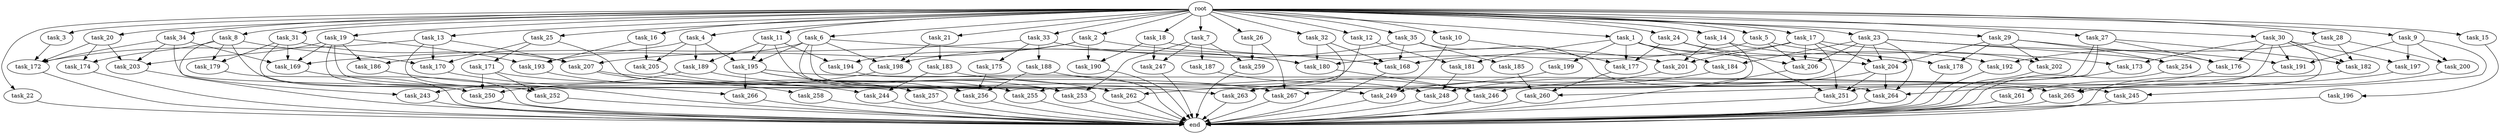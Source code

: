 digraph G {
  root [size="0.000000"];
  task_1 [size="2.048000"];
  task_2 [size="2.048000"];
  task_3 [size="2.048000"];
  task_4 [size="2.048000"];
  task_5 [size="2.048000"];
  task_6 [size="2.048000"];
  task_7 [size="2.048000"];
  task_8 [size="2.048000"];
  task_9 [size="2.048000"];
  task_10 [size="2.048000"];
  task_11 [size="2.048000"];
  task_12 [size="2.048000"];
  task_13 [size="2.048000"];
  task_14 [size="2.048000"];
  task_15 [size="2.048000"];
  task_16 [size="2.048000"];
  task_17 [size="2.048000"];
  task_18 [size="2.048000"];
  task_19 [size="2.048000"];
  task_20 [size="2.048000"];
  task_21 [size="2.048000"];
  task_22 [size="2.048000"];
  task_23 [size="2.048000"];
  task_24 [size="2.048000"];
  task_25 [size="2.048000"];
  task_26 [size="2.048000"];
  task_27 [size="2.048000"];
  task_28 [size="2.048000"];
  task_29 [size="2.048000"];
  task_30 [size="2.048000"];
  task_31 [size="2.048000"];
  task_32 [size="2.048000"];
  task_33 [size="2.048000"];
  task_34 [size="2.048000"];
  task_35 [size="2.048000"];
  task_168 [size="2714419331.072000"];
  task_169 [size="4105988734.976000"];
  task_170 [size="3384434229.248000"];
  task_171 [size="1391569403.904000"];
  task_172 [size="2130303778.816000"];
  task_173 [size="2233382993.920000"];
  task_174 [size="1786706395.136000"];
  task_175 [size="841813590.016000"];
  task_176 [size="3075196583.936000"];
  task_177 [size="2078764171.264000"];
  task_178 [size="1116691496.960000"];
  task_179 [size="1872605741.056000"];
  task_180 [size="2834678415.360000"];
  task_181 [size="1460288880.640000"];
  task_182 [size="2851858284.544000"];
  task_183 [size="429496729.600000"];
  task_184 [size="1717986918.400000"];
  task_185 [size="618475290.624000"];
  task_186 [size="1666447310.848000"];
  task_187 [size="1391569403.904000"];
  task_188 [size="841813590.016000"];
  task_189 [size="893353197.568000"];
  task_190 [size="498216206.336000"];
  task_191 [size="3040836845.568000"];
  task_192 [size="1236950581.248000"];
  task_193 [size="2851858284.544000"];
  task_194 [size="1047972020.224000"];
  task_195 [size="1511828488.192000"];
  task_196 [size="1391569403.904000"];
  task_197 [size="1941325217.792000"];
  task_198 [size="1666447310.848000"];
  task_199 [size="618475290.624000"];
  task_200 [size="1717986918.400000"];
  task_201 [size="1735166787.584000"];
  task_202 [size="1941325217.792000"];
  task_203 [size="3178275799.040000"];
  task_204 [size="4174708211.712000"];
  task_205 [size="1116691496.960000"];
  task_206 [size="4432406249.472000"];
  task_207 [size="858993459.200000"];
  task_243 [size="1992864825.344000"];
  task_244 [size="1374389534.720000"];
  task_245 [size="1374389534.720000"];
  task_246 [size="3607772528.640000"];
  task_247 [size="1460288880.640000"];
  task_248 [size="1546188226.560000"];
  task_249 [size="2336462209.024000"];
  task_250 [size="3332894621.696000"];
  task_251 [size="3693671874.560000"];
  task_252 [size="2010044694.528000"];
  task_253 [size="4346506903.552000"];
  task_254 [size="1941325217.792000"];
  task_255 [size="3951369912.320000"];
  task_256 [size="5446018531.328000"];
  task_257 [size="1099511627.776000"];
  task_258 [size="154618822.656000"];
  task_259 [size="2491081031.680000"];
  task_260 [size="3212635537.408000"];
  task_261 [size="429496729.600000"];
  task_262 [size="1168231104.512000"];
  task_263 [size="2147483648.000000"];
  task_264 [size="3951369912.320000"];
  task_265 [size="3401614098.432000"];
  task_266 [size="1992864825.344000"];
  task_267 [size="2817498546.176000"];
  end [size="0.000000"];

  root -> task_1 [size="1.000000"];
  root -> task_2 [size="1.000000"];
  root -> task_3 [size="1.000000"];
  root -> task_4 [size="1.000000"];
  root -> task_5 [size="1.000000"];
  root -> task_6 [size="1.000000"];
  root -> task_7 [size="1.000000"];
  root -> task_8 [size="1.000000"];
  root -> task_9 [size="1.000000"];
  root -> task_10 [size="1.000000"];
  root -> task_11 [size="1.000000"];
  root -> task_12 [size="1.000000"];
  root -> task_13 [size="1.000000"];
  root -> task_14 [size="1.000000"];
  root -> task_15 [size="1.000000"];
  root -> task_16 [size="1.000000"];
  root -> task_17 [size="1.000000"];
  root -> task_18 [size="1.000000"];
  root -> task_19 [size="1.000000"];
  root -> task_20 [size="1.000000"];
  root -> task_21 [size="1.000000"];
  root -> task_22 [size="1.000000"];
  root -> task_23 [size="1.000000"];
  root -> task_24 [size="1.000000"];
  root -> task_25 [size="1.000000"];
  root -> task_26 [size="1.000000"];
  root -> task_27 [size="1.000000"];
  root -> task_28 [size="1.000000"];
  root -> task_29 [size="1.000000"];
  root -> task_30 [size="1.000000"];
  root -> task_31 [size="1.000000"];
  root -> task_32 [size="1.000000"];
  root -> task_33 [size="1.000000"];
  root -> task_34 [size="1.000000"];
  root -> task_35 [size="1.000000"];
  task_1 -> task_177 [size="301989888.000000"];
  task_1 -> task_181 [size="301989888.000000"];
  task_1 -> task_184 [size="301989888.000000"];
  task_1 -> task_192 [size="301989888.000000"];
  task_1 -> task_199 [size="301989888.000000"];
  task_1 -> task_251 [size="301989888.000000"];
  task_2 -> task_168 [size="209715200.000000"];
  task_2 -> task_190 [size="209715200.000000"];
  task_2 -> task_194 [size="209715200.000000"];
  task_2 -> task_207 [size="209715200.000000"];
  task_3 -> task_172 [size="33554432.000000"];
  task_4 -> task_186 [size="134217728.000000"];
  task_4 -> task_189 [size="134217728.000000"];
  task_4 -> task_195 [size="134217728.000000"];
  task_4 -> task_205 [size="134217728.000000"];
  task_5 -> task_180 [size="536870912.000000"];
  task_5 -> task_202 [size="536870912.000000"];
  task_5 -> task_206 [size="536870912.000000"];
  task_6 -> task_180 [size="301989888.000000"];
  task_6 -> task_193 [size="301989888.000000"];
  task_6 -> task_195 [size="301989888.000000"];
  task_6 -> task_198 [size="301989888.000000"];
  task_6 -> task_253 [size="301989888.000000"];
  task_6 -> task_262 [size="301989888.000000"];
  task_7 -> task_187 [size="679477248.000000"];
  task_7 -> task_247 [size="679477248.000000"];
  task_7 -> task_253 [size="679477248.000000"];
  task_7 -> task_259 [size="679477248.000000"];
  task_8 -> task_170 [size="838860800.000000"];
  task_8 -> task_174 [size="838860800.000000"];
  task_8 -> task_179 [size="838860800.000000"];
  task_8 -> task_243 [size="838860800.000000"];
  task_8 -> task_250 [size="838860800.000000"];
  task_9 -> task_191 [size="536870912.000000"];
  task_9 -> task_197 [size="536870912.000000"];
  task_9 -> task_200 [size="536870912.000000"];
  task_9 -> task_245 [size="536870912.000000"];
  task_10 -> task_177 [size="301989888.000000"];
  task_10 -> task_249 [size="301989888.000000"];
  task_11 -> task_189 [size="301989888.000000"];
  task_11 -> task_194 [size="301989888.000000"];
  task_11 -> task_195 [size="301989888.000000"];
  task_11 -> task_253 [size="301989888.000000"];
  task_12 -> task_181 [size="411041792.000000"];
  task_12 -> task_255 [size="411041792.000000"];
  task_13 -> task_170 [size="134217728.000000"];
  task_13 -> task_172 [size="134217728.000000"];
  task_13 -> task_207 [size="134217728.000000"];
  task_13 -> task_266 [size="134217728.000000"];
  task_14 -> task_178 [size="134217728.000000"];
  task_14 -> task_201 [size="134217728.000000"];
  task_14 -> task_248 [size="134217728.000000"];
  task_15 -> task_196 [size="679477248.000000"];
  task_16 -> task_193 [size="411041792.000000"];
  task_16 -> task_205 [size="411041792.000000"];
  task_17 -> task_168 [size="679477248.000000"];
  task_17 -> task_173 [size="679477248.000000"];
  task_17 -> task_201 [size="679477248.000000"];
  task_17 -> task_204 [size="679477248.000000"];
  task_17 -> task_206 [size="679477248.000000"];
  task_17 -> task_251 [size="679477248.000000"];
  task_18 -> task_190 [size="33554432.000000"];
  task_18 -> task_201 [size="33554432.000000"];
  task_18 -> task_247 [size="33554432.000000"];
  task_19 -> task_169 [size="679477248.000000"];
  task_19 -> task_186 [size="679477248.000000"];
  task_19 -> task_193 [size="679477248.000000"];
  task_19 -> task_203 [size="679477248.000000"];
  task_19 -> task_252 [size="679477248.000000"];
  task_19 -> task_256 [size="679477248.000000"];
  task_20 -> task_172 [size="33554432.000000"];
  task_20 -> task_174 [size="33554432.000000"];
  task_20 -> task_203 [size="33554432.000000"];
  task_21 -> task_183 [size="209715200.000000"];
  task_21 -> task_198 [size="209715200.000000"];
  task_22 -> end [size="1.000000"];
  task_23 -> task_184 [size="536870912.000000"];
  task_23 -> task_191 [size="536870912.000000"];
  task_23 -> task_204 [size="536870912.000000"];
  task_23 -> task_206 [size="536870912.000000"];
  task_23 -> task_254 [size="536870912.000000"];
  task_23 -> task_264 [size="536870912.000000"];
  task_23 -> task_267 [size="536870912.000000"];
  task_24 -> task_177 [size="411041792.000000"];
  task_24 -> task_204 [size="411041792.000000"];
  task_24 -> task_206 [size="411041792.000000"];
  task_25 -> task_170 [size="679477248.000000"];
  task_25 -> task_171 [size="679477248.000000"];
  task_25 -> task_255 [size="679477248.000000"];
  task_26 -> task_259 [size="536870912.000000"];
  task_26 -> task_267 [size="536870912.000000"];
  task_27 -> task_176 [size="679477248.000000"];
  task_27 -> task_182 [size="679477248.000000"];
  task_27 -> task_246 [size="679477248.000000"];
  task_27 -> task_260 [size="679477248.000000"];
  task_28 -> task_182 [size="301989888.000000"];
  task_28 -> task_192 [size="301989888.000000"];
  task_28 -> task_200 [size="301989888.000000"];
  task_29 -> task_176 [size="411041792.000000"];
  task_29 -> task_178 [size="411041792.000000"];
  task_29 -> task_202 [size="411041792.000000"];
  task_29 -> task_204 [size="411041792.000000"];
  task_29 -> task_254 [size="411041792.000000"];
  task_30 -> task_173 [size="411041792.000000"];
  task_30 -> task_176 [size="411041792.000000"];
  task_30 -> task_182 [size="411041792.000000"];
  task_30 -> task_191 [size="411041792.000000"];
  task_30 -> task_197 [size="411041792.000000"];
  task_30 -> task_251 [size="411041792.000000"];
  task_30 -> task_265 [size="411041792.000000"];
  task_31 -> task_169 [size="75497472.000000"];
  task_31 -> task_179 [size="75497472.000000"];
  task_31 -> task_207 [size="75497472.000000"];
  task_31 -> task_250 [size="75497472.000000"];
  task_32 -> task_168 [size="134217728.000000"];
  task_32 -> task_180 [size="134217728.000000"];
  task_32 -> task_263 [size="134217728.000000"];
  task_33 -> task_169 [size="411041792.000000"];
  task_33 -> task_175 [size="411041792.000000"];
  task_33 -> task_180 [size="411041792.000000"];
  task_33 -> task_188 [size="411041792.000000"];
  task_34 -> task_169 [size="838860800.000000"];
  task_34 -> task_172 [size="838860800.000000"];
  task_34 -> task_203 [size="838860800.000000"];
  task_34 -> task_263 [size="838860800.000000"];
  task_35 -> task_168 [size="301989888.000000"];
  task_35 -> task_185 [size="301989888.000000"];
  task_35 -> task_198 [size="301989888.000000"];
  task_35 -> task_264 [size="301989888.000000"];
  task_168 -> end [size="1.000000"];
  task_169 -> end [size="1.000000"];
  task_170 -> task_244 [size="536870912.000000"];
  task_171 -> task_250 [size="301989888.000000"];
  task_171 -> task_252 [size="301989888.000000"];
  task_171 -> task_267 [size="301989888.000000"];
  task_172 -> end [size="1.000000"];
  task_173 -> end [size="1.000000"];
  task_174 -> end [size="1.000000"];
  task_175 -> task_256 [size="838860800.000000"];
  task_176 -> task_264 [size="679477248.000000"];
  task_177 -> task_260 [size="679477248.000000"];
  task_178 -> end [size="1.000000"];
  task_179 -> end [size="1.000000"];
  task_180 -> task_246 [size="33554432.000000"];
  task_181 -> task_248 [size="134217728.000000"];
  task_182 -> end [size="1.000000"];
  task_183 -> task_244 [size="134217728.000000"];
  task_183 -> task_245 [size="134217728.000000"];
  task_184 -> task_263 [size="75497472.000000"];
  task_185 -> task_260 [size="209715200.000000"];
  task_186 -> end [size="1.000000"];
  task_187 -> task_248 [size="75497472.000000"];
  task_188 -> task_246 [size="838860800.000000"];
  task_188 -> task_256 [size="838860800.000000"];
  task_189 -> task_243 [size="134217728.000000"];
  task_189 -> task_262 [size="134217728.000000"];
  task_190 -> end [size="1.000000"];
  task_191 -> task_261 [size="209715200.000000"];
  task_192 -> end [size="1.000000"];
  task_193 -> task_258 [size="75497472.000000"];
  task_194 -> end [size="1.000000"];
  task_195 -> task_253 [size="838860800.000000"];
  task_195 -> task_255 [size="838860800.000000"];
  task_195 -> task_265 [size="838860800.000000"];
  task_195 -> task_266 [size="838860800.000000"];
  task_196 -> end [size="1.000000"];
  task_197 -> task_246 [size="209715200.000000"];
  task_198 -> task_250 [size="411041792.000000"];
  task_199 -> task_262 [size="134217728.000000"];
  task_200 -> task_265 [size="411041792.000000"];
  task_201 -> task_249 [size="301989888.000000"];
  task_202 -> end [size="1.000000"];
  task_203 -> end [size="1.000000"];
  task_204 -> task_248 [size="411041792.000000"];
  task_204 -> task_251 [size="411041792.000000"];
  task_204 -> task_264 [size="411041792.000000"];
  task_205 -> task_256 [size="301989888.000000"];
  task_206 -> end [size="1.000000"];
  task_207 -> task_249 [size="536870912.000000"];
  task_207 -> task_257 [size="536870912.000000"];
  task_243 -> end [size="1.000000"];
  task_244 -> end [size="1.000000"];
  task_245 -> end [size="1.000000"];
  task_246 -> end [size="1.000000"];
  task_247 -> end [size="1.000000"];
  task_248 -> end [size="1.000000"];
  task_249 -> end [size="1.000000"];
  task_250 -> end [size="1.000000"];
  task_251 -> end [size="1.000000"];
  task_252 -> end [size="1.000000"];
  task_253 -> end [size="1.000000"];
  task_254 -> end [size="1.000000"];
  task_255 -> end [size="1.000000"];
  task_256 -> end [size="1.000000"];
  task_257 -> end [size="1.000000"];
  task_258 -> end [size="1.000000"];
  task_259 -> end [size="1.000000"];
  task_260 -> end [size="1.000000"];
  task_261 -> end [size="1.000000"];
  task_262 -> end [size="1.000000"];
  task_263 -> end [size="1.000000"];
  task_264 -> end [size="1.000000"];
  task_265 -> end [size="1.000000"];
  task_266 -> end [size="1.000000"];
  task_267 -> end [size="1.000000"];
}
